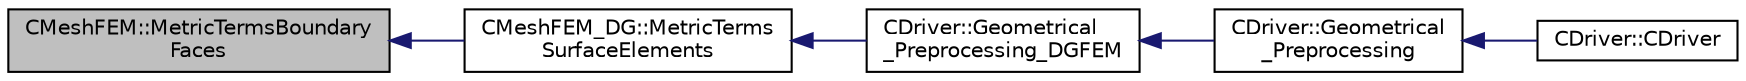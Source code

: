 digraph "CMeshFEM::MetricTermsBoundaryFaces"
{
  edge [fontname="Helvetica",fontsize="10",labelfontname="Helvetica",labelfontsize="10"];
  node [fontname="Helvetica",fontsize="10",shape=record];
  rankdir="LR";
  Node263 [label="CMeshFEM::MetricTermsBoundary\lFaces",height=0.2,width=0.4,color="black", fillcolor="grey75", style="filled", fontcolor="black"];
  Node263 -> Node264 [dir="back",color="midnightblue",fontsize="10",style="solid",fontname="Helvetica"];
  Node264 [label="CMeshFEM_DG::MetricTerms\lSurfaceElements",height=0.2,width=0.4,color="black", fillcolor="white", style="filled",URL="$class_c_mesh_f_e_m___d_g.html#a7f08d0f58d93b1883afe60ec117b9d7c",tooltip="Function, which computes the metric terms of the surface elements, both internal faces and physical b..."];
  Node264 -> Node265 [dir="back",color="midnightblue",fontsize="10",style="solid",fontname="Helvetica"];
  Node265 [label="CDriver::Geometrical\l_Preprocessing_DGFEM",height=0.2,width=0.4,color="black", fillcolor="white", style="filled",URL="$class_c_driver.html#a2d9ea1c3d957f03fa5e22fa55e3369a6",tooltip="Do the geometrical preprocessing for the DG FEM solver. "];
  Node265 -> Node266 [dir="back",color="midnightblue",fontsize="10",style="solid",fontname="Helvetica"];
  Node266 [label="CDriver::Geometrical\l_Preprocessing",height=0.2,width=0.4,color="black", fillcolor="white", style="filled",URL="$class_c_driver.html#ad3d55fa299acdb779a7772bcee249004",tooltip="Construction of the edge-based data structure and the multigrid structure. "];
  Node266 -> Node267 [dir="back",color="midnightblue",fontsize="10",style="solid",fontname="Helvetica"];
  Node267 [label="CDriver::CDriver",height=0.2,width=0.4,color="black", fillcolor="white", style="filled",URL="$class_c_driver.html#a3fca4a013a6efa9bbb38fe78a86b5f3d",tooltip="Constructor of the class. "];
}

